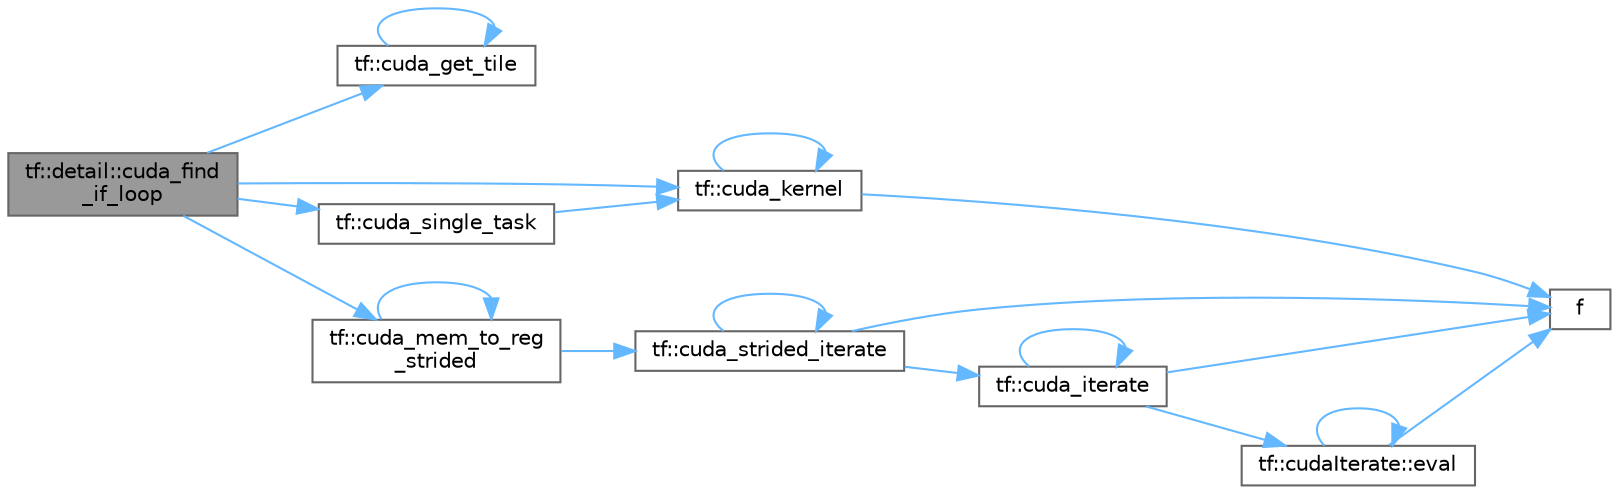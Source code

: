 digraph "tf::detail::cuda_find_if_loop"
{
 // LATEX_PDF_SIZE
  bgcolor="transparent";
  edge [fontname=Helvetica,fontsize=10,labelfontname=Helvetica,labelfontsize=10];
  node [fontname=Helvetica,fontsize=10,shape=box,height=0.2,width=0.4];
  rankdir="LR";
  Node1 [id="Node000001",label="tf::detail::cuda_find\l_if_loop",height=0.2,width=0.4,color="gray40", fillcolor="grey60", style="filled", fontcolor="black",tooltip=" "];
  Node1 -> Node2 [id="edge19_Node000001_Node000002",color="steelblue1",style="solid",tooltip=" "];
  Node2 [id="Node000002",label="tf::cuda_get_tile",height=0.2,width=0.4,color="grey40", fillcolor="white", style="filled",URL="$namespacetf.html#a5a41760b383016bd1cebadcfd7f05476",tooltip=" "];
  Node2 -> Node2 [id="edge20_Node000002_Node000002",color="steelblue1",style="solid",tooltip=" "];
  Node1 -> Node3 [id="edge21_Node000001_Node000003",color="steelblue1",style="solid",tooltip=" "];
  Node3 [id="Node000003",label="tf::cuda_kernel",height=0.2,width=0.4,color="grey40", fillcolor="white", style="filled",URL="$namespacetf.html#a2fa23f4109147679d05a25ee952c4baf",tooltip=" "];
  Node3 -> Node3 [id="edge22_Node000003_Node000003",color="steelblue1",style="solid",tooltip=" "];
  Node3 -> Node4 [id="edge23_Node000003_Node000004",color="steelblue1",style="solid",tooltip=" "];
  Node4 [id="Node000004",label="f",height=0.2,width=0.4,color="grey40", fillcolor="white", style="filled",URL="$cxx11__tensor__map_8cpp.html#a7f507fea02198f6cb81c86640c7b1a4e",tooltip=" "];
  Node1 -> Node5 [id="edge24_Node000001_Node000005",color="steelblue1",style="solid",tooltip=" "];
  Node5 [id="Node000005",label="tf::cuda_mem_to_reg\l_strided",height=0.2,width=0.4,color="grey40", fillcolor="white", style="filled",URL="$namespacetf.html#a3efaad7a8e442f8cf312c296325b0e07",tooltip=" "];
  Node5 -> Node5 [id="edge25_Node000005_Node000005",color="steelblue1",style="solid",tooltip=" "];
  Node5 -> Node6 [id="edge26_Node000005_Node000006",color="steelblue1",style="solid",tooltip=" "];
  Node6 [id="Node000006",label="tf::cuda_strided_iterate",height=0.2,width=0.4,color="grey40", fillcolor="white", style="filled",URL="$namespacetf.html#a24db9e13fd26535886a7efc723ec1477",tooltip=" "];
  Node6 -> Node7 [id="edge27_Node000006_Node000007",color="steelblue1",style="solid",tooltip=" "];
  Node7 [id="Node000007",label="tf::cuda_iterate",height=0.2,width=0.4,color="grey40", fillcolor="white", style="filled",URL="$namespacetf.html#a55e1e8a489984141bc8e0785cd13f9bc",tooltip=" "];
  Node7 -> Node7 [id="edge28_Node000007_Node000007",color="steelblue1",style="solid",tooltip=" "];
  Node7 -> Node8 [id="edge29_Node000007_Node000008",color="steelblue1",style="solid",tooltip=" "];
  Node8 [id="Node000008",label="tf::cudaIterate::eval",height=0.2,width=0.4,color="grey40", fillcolor="white", style="filled",URL="$structtf_1_1cuda_iterate.html#a46b1c72193af5cdfc8697a57754af6f9",tooltip=" "];
  Node8 -> Node8 [id="edge30_Node000008_Node000008",color="steelblue1",style="solid",tooltip=" "];
  Node8 -> Node4 [id="edge31_Node000008_Node000004",color="steelblue1",style="solid",tooltip=" "];
  Node7 -> Node4 [id="edge32_Node000007_Node000004",color="steelblue1",style="solid",tooltip=" "];
  Node6 -> Node6 [id="edge33_Node000006_Node000006",color="steelblue1",style="solid",tooltip=" "];
  Node6 -> Node4 [id="edge34_Node000006_Node000004",color="steelblue1",style="solid",tooltip=" "];
  Node1 -> Node9 [id="edge35_Node000001_Node000009",color="steelblue1",style="solid",tooltip=" "];
  Node9 [id="Node000009",label="tf::cuda_single_task",height=0.2,width=0.4,color="grey40", fillcolor="white", style="filled",URL="$namespacetf.html#a2ff1cf81426c856fc6db1f6ead47878f",tooltip="runs a callable asynchronously using one kernel thread"];
  Node9 -> Node3 [id="edge36_Node000009_Node000003",color="steelblue1",style="solid",tooltip=" "];
}
